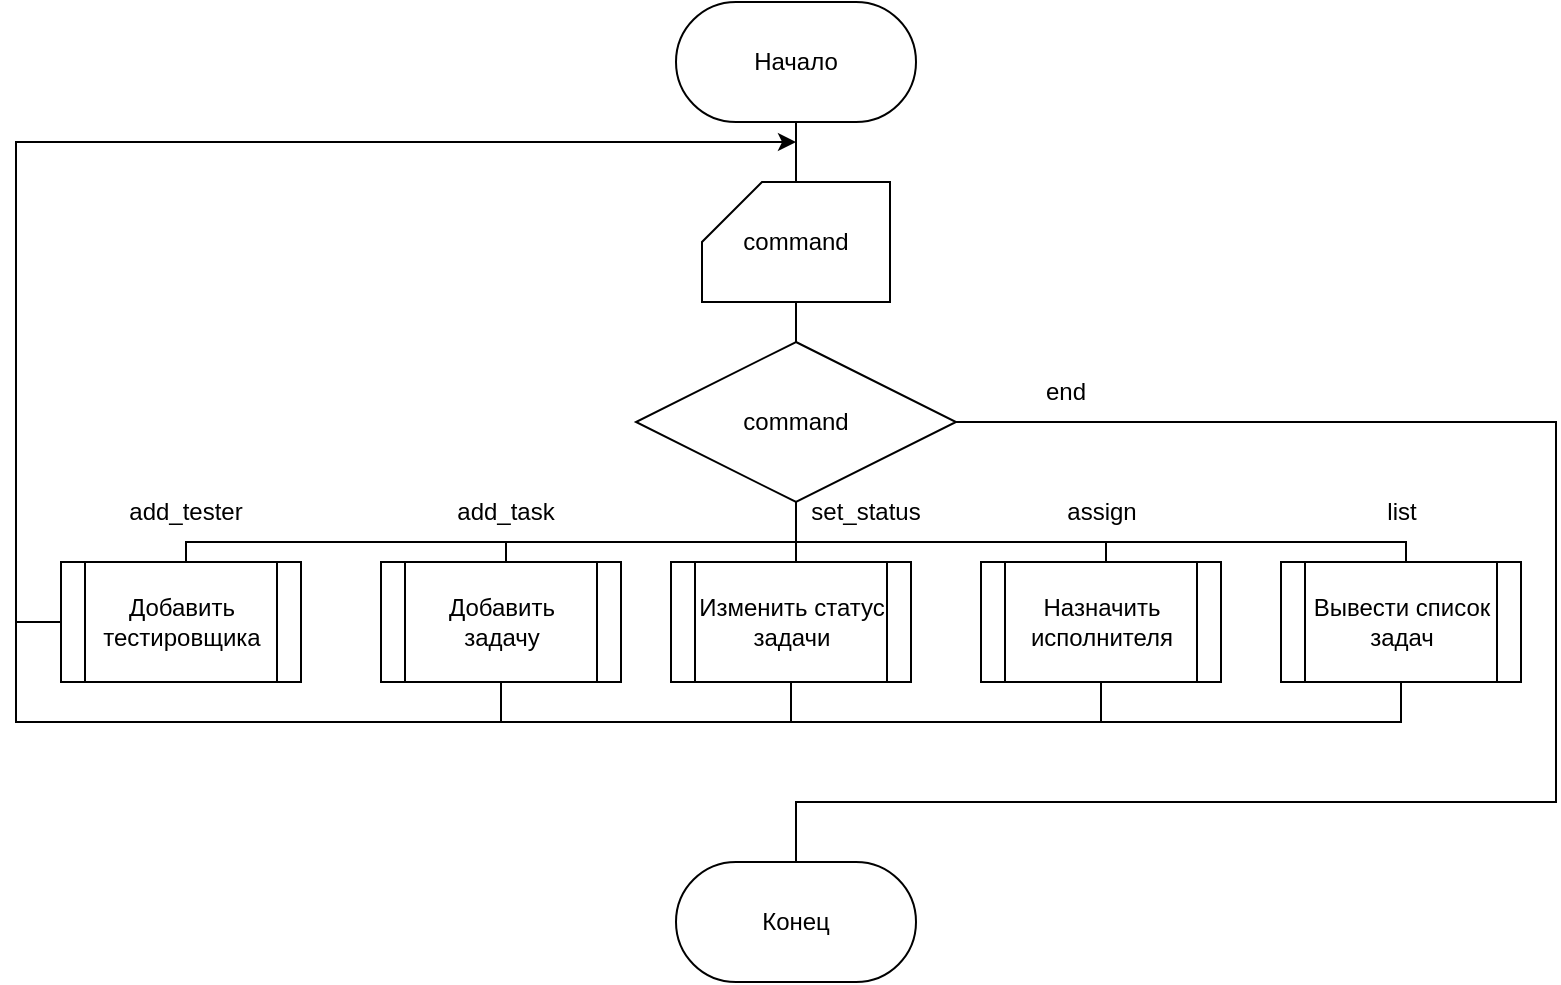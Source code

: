 <mxfile version="24.7.12">
  <diagram id="UawlA2VgRFhFZZMGSuhJ" name="Страница — 1">
    <mxGraphModel dx="1915" dy="634" grid="1" gridSize="10" guides="1" tooltips="1" connect="1" arrows="1" fold="1" page="1" pageScale="1" pageWidth="827" pageHeight="1169" math="0" shadow="0">
      <root>
        <mxCell id="0" />
        <mxCell id="1" parent="0" />
        <mxCell id="osxnQObV3SDFcdXbN-3l-1" value="Начало" style="rounded=1;whiteSpace=wrap;html=1;arcSize=50;" vertex="1" parent="1">
          <mxGeometry x="220" y="30" width="120" height="60" as="geometry" />
        </mxCell>
        <mxCell id="osxnQObV3SDFcdXbN-3l-2" value="Конец" style="rounded=1;whiteSpace=wrap;html=1;arcSize=50;" vertex="1" parent="1">
          <mxGeometry x="220" y="460" width="120" height="60" as="geometry" />
        </mxCell>
        <mxCell id="osxnQObV3SDFcdXbN-3l-13" style="edgeStyle=orthogonalEdgeStyle;rounded=0;orthogonalLoop=1;jettySize=auto;html=1;exitX=0.5;exitY=1;exitDx=0;exitDy=0;exitPerimeter=0;entryX=0.5;entryY=0;entryDx=0;entryDy=0;endArrow=none;endFill=0;" edge="1" parent="1" source="osxnQObV3SDFcdXbN-3l-3" target="osxnQObV3SDFcdXbN-3l-4">
          <mxGeometry relative="1" as="geometry" />
        </mxCell>
        <mxCell id="osxnQObV3SDFcdXbN-3l-3" value="command" style="shape=card;whiteSpace=wrap;html=1;" vertex="1" parent="1">
          <mxGeometry x="233" y="120" width="94" height="60" as="geometry" />
        </mxCell>
        <mxCell id="osxnQObV3SDFcdXbN-3l-19" style="edgeStyle=orthogonalEdgeStyle;rounded=0;orthogonalLoop=1;jettySize=auto;html=1;exitX=1;exitY=0.5;exitDx=0;exitDy=0;entryX=0.5;entryY=0;entryDx=0;entryDy=0;endArrow=none;endFill=0;" edge="1" parent="1" source="osxnQObV3SDFcdXbN-3l-4" target="osxnQObV3SDFcdXbN-3l-2">
          <mxGeometry relative="1" as="geometry">
            <Array as="points">
              <mxPoint x="660" y="240" />
              <mxPoint x="660" y="430" />
              <mxPoint x="280" y="430" />
            </Array>
          </mxGeometry>
        </mxCell>
        <mxCell id="osxnQObV3SDFcdXbN-3l-20" style="edgeStyle=orthogonalEdgeStyle;rounded=0;orthogonalLoop=1;jettySize=auto;html=1;exitX=0.5;exitY=1;exitDx=0;exitDy=0;entryX=0.5;entryY=0;entryDx=0;entryDy=0;endArrow=none;endFill=0;" edge="1" parent="1" source="osxnQObV3SDFcdXbN-3l-4" target="osxnQObV3SDFcdXbN-3l-7">
          <mxGeometry relative="1" as="geometry">
            <Array as="points">
              <mxPoint x="280" y="310" />
            </Array>
          </mxGeometry>
        </mxCell>
        <mxCell id="osxnQObV3SDFcdXbN-3l-21" style="edgeStyle=orthogonalEdgeStyle;rounded=0;orthogonalLoop=1;jettySize=auto;html=1;exitX=0.5;exitY=1;exitDx=0;exitDy=0;entryX=0.5;entryY=0;entryDx=0;entryDy=0;endArrow=none;endFill=0;" edge="1" parent="1" source="osxnQObV3SDFcdXbN-3l-4" target="osxnQObV3SDFcdXbN-3l-8">
          <mxGeometry relative="1" as="geometry">
            <Array as="points">
              <mxPoint x="280" y="300" />
              <mxPoint x="435" y="300" />
              <mxPoint x="435" y="310" />
            </Array>
          </mxGeometry>
        </mxCell>
        <mxCell id="osxnQObV3SDFcdXbN-3l-22" style="edgeStyle=orthogonalEdgeStyle;rounded=0;orthogonalLoop=1;jettySize=auto;html=1;exitX=0.5;exitY=1;exitDx=0;exitDy=0;entryX=0.5;entryY=0;entryDx=0;entryDy=0;endArrow=none;endFill=0;" edge="1" parent="1" source="osxnQObV3SDFcdXbN-3l-4" target="osxnQObV3SDFcdXbN-3l-10">
          <mxGeometry relative="1" as="geometry">
            <Array as="points">
              <mxPoint x="280" y="300" />
              <mxPoint x="585" y="300" />
              <mxPoint x="585" y="310" />
            </Array>
          </mxGeometry>
        </mxCell>
        <mxCell id="osxnQObV3SDFcdXbN-3l-23" style="edgeStyle=orthogonalEdgeStyle;rounded=0;orthogonalLoop=1;jettySize=auto;html=1;exitX=0.5;exitY=1;exitDx=0;exitDy=0;entryX=0.5;entryY=0;entryDx=0;entryDy=0;endArrow=none;endFill=0;" edge="1" parent="1" source="osxnQObV3SDFcdXbN-3l-4" target="osxnQObV3SDFcdXbN-3l-6">
          <mxGeometry relative="1" as="geometry">
            <Array as="points">
              <mxPoint x="280" y="300" />
              <mxPoint x="135" y="300" />
              <mxPoint x="135" y="310" />
            </Array>
          </mxGeometry>
        </mxCell>
        <mxCell id="osxnQObV3SDFcdXbN-3l-24" style="edgeStyle=orthogonalEdgeStyle;rounded=0;orthogonalLoop=1;jettySize=auto;html=1;exitX=0.5;exitY=1;exitDx=0;exitDy=0;entryX=0.5;entryY=0;entryDx=0;entryDy=0;endArrow=none;endFill=0;" edge="1" parent="1" source="osxnQObV3SDFcdXbN-3l-4" target="osxnQObV3SDFcdXbN-3l-5">
          <mxGeometry relative="1" as="geometry">
            <Array as="points">
              <mxPoint x="280" y="300" />
              <mxPoint x="-25" y="300" />
              <mxPoint x="-25" y="310" />
            </Array>
          </mxGeometry>
        </mxCell>
        <mxCell id="osxnQObV3SDFcdXbN-3l-4" value="command" style="rhombus;whiteSpace=wrap;html=1;" vertex="1" parent="1">
          <mxGeometry x="200" y="200" width="160" height="80" as="geometry" />
        </mxCell>
        <mxCell id="osxnQObV3SDFcdXbN-3l-14" style="edgeStyle=orthogonalEdgeStyle;rounded=0;orthogonalLoop=1;jettySize=auto;html=1;exitX=0;exitY=0.5;exitDx=0;exitDy=0;" edge="1" parent="1" source="osxnQObV3SDFcdXbN-3l-5">
          <mxGeometry relative="1" as="geometry">
            <mxPoint x="280" y="100" as="targetPoint" />
            <Array as="points">
              <mxPoint x="-110" y="340" />
              <mxPoint x="-110" y="100" />
            </Array>
          </mxGeometry>
        </mxCell>
        <mxCell id="osxnQObV3SDFcdXbN-3l-5" value="Добавить тестировщика" style="shape=process;whiteSpace=wrap;html=1;backgroundOutline=1;" vertex="1" parent="1">
          <mxGeometry x="-87.5" y="310" width="120" height="60" as="geometry" />
        </mxCell>
        <mxCell id="osxnQObV3SDFcdXbN-3l-15" style="edgeStyle=orthogonalEdgeStyle;rounded=0;orthogonalLoop=1;jettySize=auto;html=1;exitX=0.5;exitY=1;exitDx=0;exitDy=0;endArrow=none;endFill=0;" edge="1" parent="1" source="osxnQObV3SDFcdXbN-3l-6">
          <mxGeometry relative="1" as="geometry">
            <mxPoint x="-110" y="340" as="targetPoint" />
            <Array as="points">
              <mxPoint x="133" y="390" />
              <mxPoint x="-110" y="390" />
              <mxPoint x="-110" y="340" />
            </Array>
          </mxGeometry>
        </mxCell>
        <mxCell id="osxnQObV3SDFcdXbN-3l-6" value="Добавить задачу" style="shape=process;whiteSpace=wrap;html=1;backgroundOutline=1;" vertex="1" parent="1">
          <mxGeometry x="72.5" y="310" width="120" height="60" as="geometry" />
        </mxCell>
        <mxCell id="osxnQObV3SDFcdXbN-3l-16" style="edgeStyle=orthogonalEdgeStyle;rounded=0;orthogonalLoop=1;jettySize=auto;html=1;exitX=0.5;exitY=1;exitDx=0;exitDy=0;endArrow=none;endFill=0;" edge="1" parent="1" source="osxnQObV3SDFcdXbN-3l-7">
          <mxGeometry relative="1" as="geometry">
            <mxPoint x="127.5" y="390" as="targetPoint" />
            <Array as="points">
              <mxPoint x="278" y="390" />
            </Array>
          </mxGeometry>
        </mxCell>
        <mxCell id="osxnQObV3SDFcdXbN-3l-7" value="Изменить статус задачи" style="shape=process;whiteSpace=wrap;html=1;backgroundOutline=1;" vertex="1" parent="1">
          <mxGeometry x="217.5" y="310" width="120" height="60" as="geometry" />
        </mxCell>
        <mxCell id="osxnQObV3SDFcdXbN-3l-17" style="edgeStyle=orthogonalEdgeStyle;rounded=0;orthogonalLoop=1;jettySize=auto;html=1;exitX=0.5;exitY=1;exitDx=0;exitDy=0;endArrow=none;endFill=0;" edge="1" parent="1" source="osxnQObV3SDFcdXbN-3l-8">
          <mxGeometry relative="1" as="geometry">
            <mxPoint x="277.5" y="390" as="targetPoint" />
            <Array as="points">
              <mxPoint x="432.5" y="390" />
            </Array>
          </mxGeometry>
        </mxCell>
        <mxCell id="osxnQObV3SDFcdXbN-3l-8" value="Назначить исполнителя" style="shape=process;whiteSpace=wrap;html=1;backgroundOutline=1;" vertex="1" parent="1">
          <mxGeometry x="372.5" y="310" width="120" height="60" as="geometry" />
        </mxCell>
        <mxCell id="osxnQObV3SDFcdXbN-3l-18" style="edgeStyle=orthogonalEdgeStyle;rounded=0;orthogonalLoop=1;jettySize=auto;html=1;exitX=0.5;exitY=1;exitDx=0;exitDy=0;endArrow=none;endFill=0;" edge="1" parent="1" source="osxnQObV3SDFcdXbN-3l-10">
          <mxGeometry relative="1" as="geometry">
            <mxPoint x="427.5" y="390" as="targetPoint" />
            <Array as="points">
              <mxPoint x="582.5" y="390" />
            </Array>
          </mxGeometry>
        </mxCell>
        <mxCell id="osxnQObV3SDFcdXbN-3l-10" value="Вывести список задач" style="shape=process;whiteSpace=wrap;html=1;backgroundOutline=1;" vertex="1" parent="1">
          <mxGeometry x="522.5" y="310" width="120" height="60" as="geometry" />
        </mxCell>
        <mxCell id="osxnQObV3SDFcdXbN-3l-12" style="edgeStyle=orthogonalEdgeStyle;rounded=0;orthogonalLoop=1;jettySize=auto;html=1;exitX=0.5;exitY=1;exitDx=0;exitDy=0;entryX=0.5;entryY=0;entryDx=0;entryDy=0;entryPerimeter=0;endArrow=none;endFill=0;" edge="1" parent="1" source="osxnQObV3SDFcdXbN-3l-1" target="osxnQObV3SDFcdXbN-3l-3">
          <mxGeometry relative="1" as="geometry" />
        </mxCell>
        <mxCell id="osxnQObV3SDFcdXbN-3l-25" value="end" style="text;html=1;align=center;verticalAlign=middle;whiteSpace=wrap;rounded=0;" vertex="1" parent="1">
          <mxGeometry x="390" y="210" width="50" height="30" as="geometry" />
        </mxCell>
        <mxCell id="osxnQObV3SDFcdXbN-3l-26" value="add_tester" style="text;html=1;align=center;verticalAlign=middle;whiteSpace=wrap;rounded=0;" vertex="1" parent="1">
          <mxGeometry x="-60" y="270" width="70" height="30" as="geometry" />
        </mxCell>
        <mxCell id="osxnQObV3SDFcdXbN-3l-27" value="add_task" style="text;html=1;align=center;verticalAlign=middle;whiteSpace=wrap;rounded=0;" vertex="1" parent="1">
          <mxGeometry x="100" y="270" width="70" height="30" as="geometry" />
        </mxCell>
        <mxCell id="osxnQObV3SDFcdXbN-3l-28" value="set_status" style="text;html=1;align=center;verticalAlign=middle;whiteSpace=wrap;rounded=0;" vertex="1" parent="1">
          <mxGeometry x="280" y="270" width="70" height="30" as="geometry" />
        </mxCell>
        <mxCell id="osxnQObV3SDFcdXbN-3l-29" value="assign" style="text;html=1;align=center;verticalAlign=middle;whiteSpace=wrap;rounded=0;" vertex="1" parent="1">
          <mxGeometry x="397.5" y="270" width="70" height="30" as="geometry" />
        </mxCell>
        <mxCell id="osxnQObV3SDFcdXbN-3l-31" value="list" style="text;html=1;align=center;verticalAlign=middle;whiteSpace=wrap;rounded=0;" vertex="1" parent="1">
          <mxGeometry x="547.5" y="270" width="70" height="30" as="geometry" />
        </mxCell>
      </root>
    </mxGraphModel>
  </diagram>
</mxfile>
